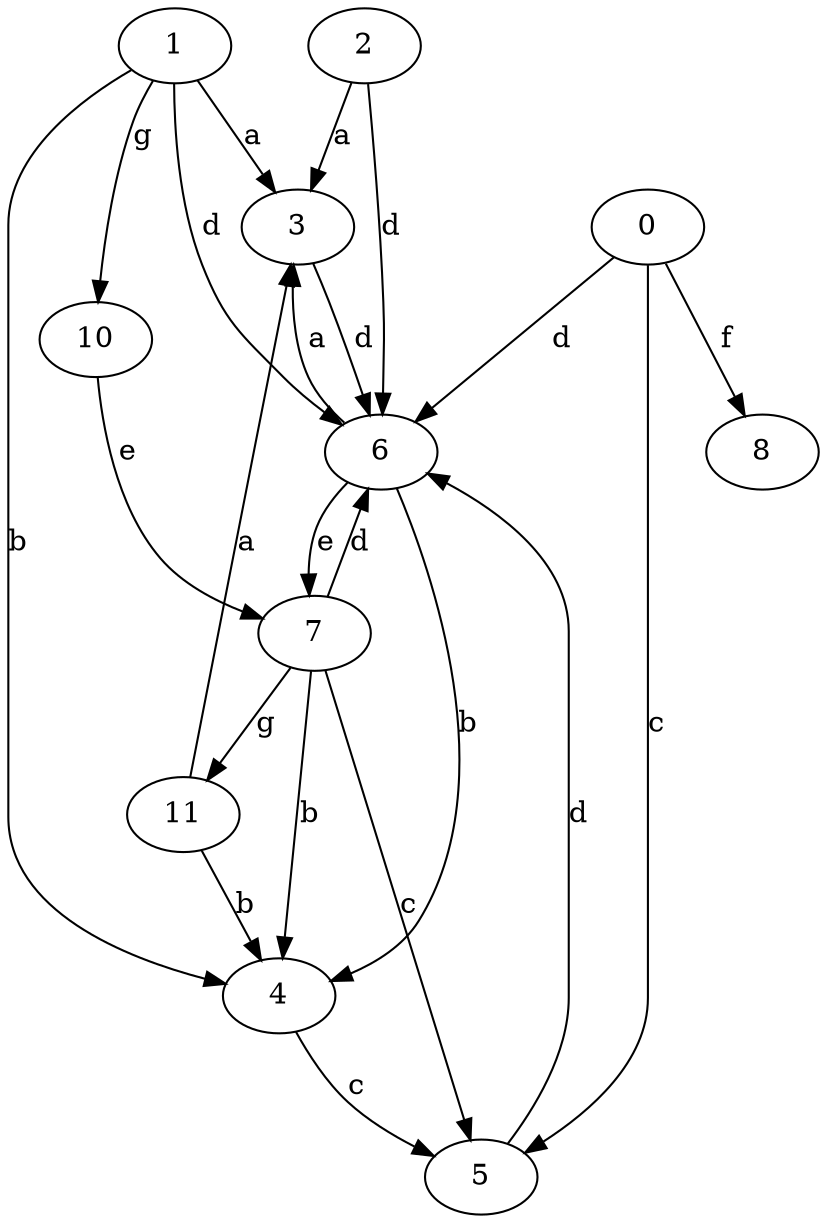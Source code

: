 strict digraph  {
2;
3;
4;
0;
5;
6;
7;
1;
8;
10;
11;
2 -> 3  [label=a];
2 -> 6  [label=d];
3 -> 6  [label=d];
4 -> 5  [label=c];
0 -> 5  [label=c];
0 -> 6  [label=d];
0 -> 8  [label=f];
5 -> 6  [label=d];
6 -> 3  [label=a];
6 -> 4  [label=b];
6 -> 7  [label=e];
7 -> 4  [label=b];
7 -> 5  [label=c];
7 -> 6  [label=d];
7 -> 11  [label=g];
1 -> 3  [label=a];
1 -> 4  [label=b];
1 -> 6  [label=d];
1 -> 10  [label=g];
10 -> 7  [label=e];
11 -> 3  [label=a];
11 -> 4  [label=b];
}
